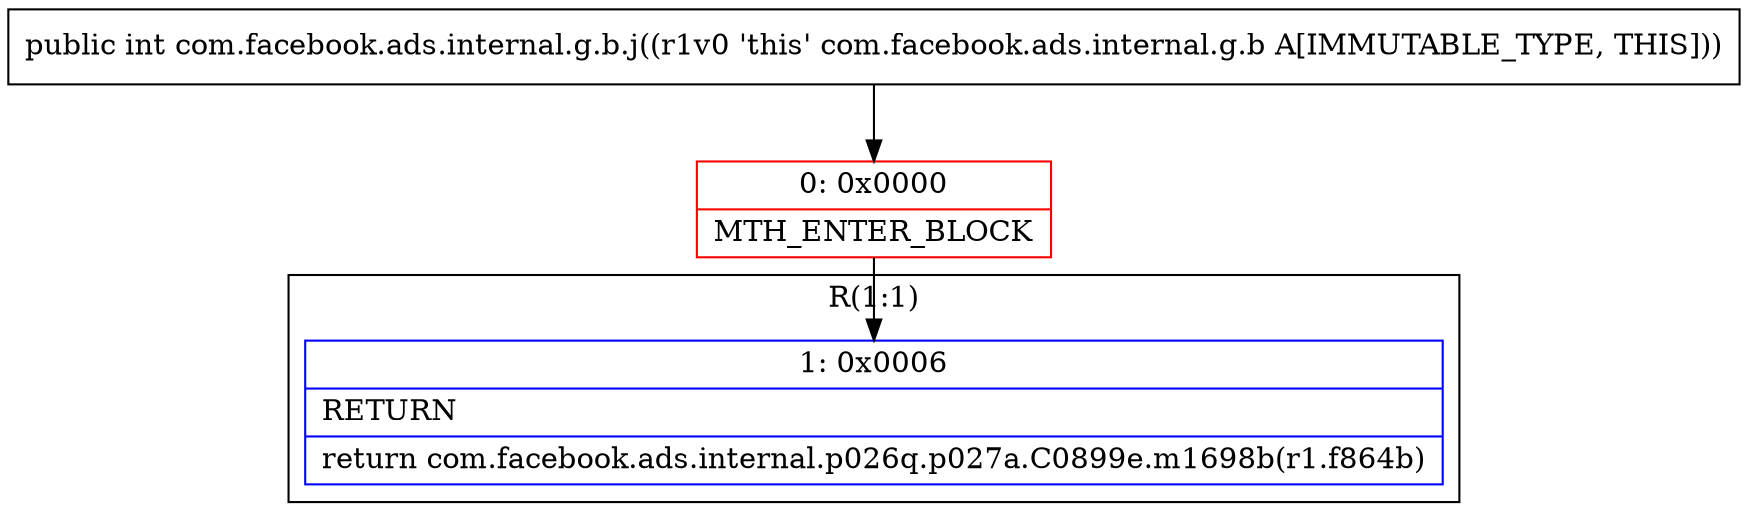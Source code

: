 digraph "CFG forcom.facebook.ads.internal.g.b.j()I" {
subgraph cluster_Region_300892004 {
label = "R(1:1)";
node [shape=record,color=blue];
Node_1 [shape=record,label="{1\:\ 0x0006|RETURN\l|return com.facebook.ads.internal.p026q.p027a.C0899e.m1698b(r1.f864b)\l}"];
}
Node_0 [shape=record,color=red,label="{0\:\ 0x0000|MTH_ENTER_BLOCK\l}"];
MethodNode[shape=record,label="{public int com.facebook.ads.internal.g.b.j((r1v0 'this' com.facebook.ads.internal.g.b A[IMMUTABLE_TYPE, THIS])) }"];
MethodNode -> Node_0;
Node_0 -> Node_1;
}

